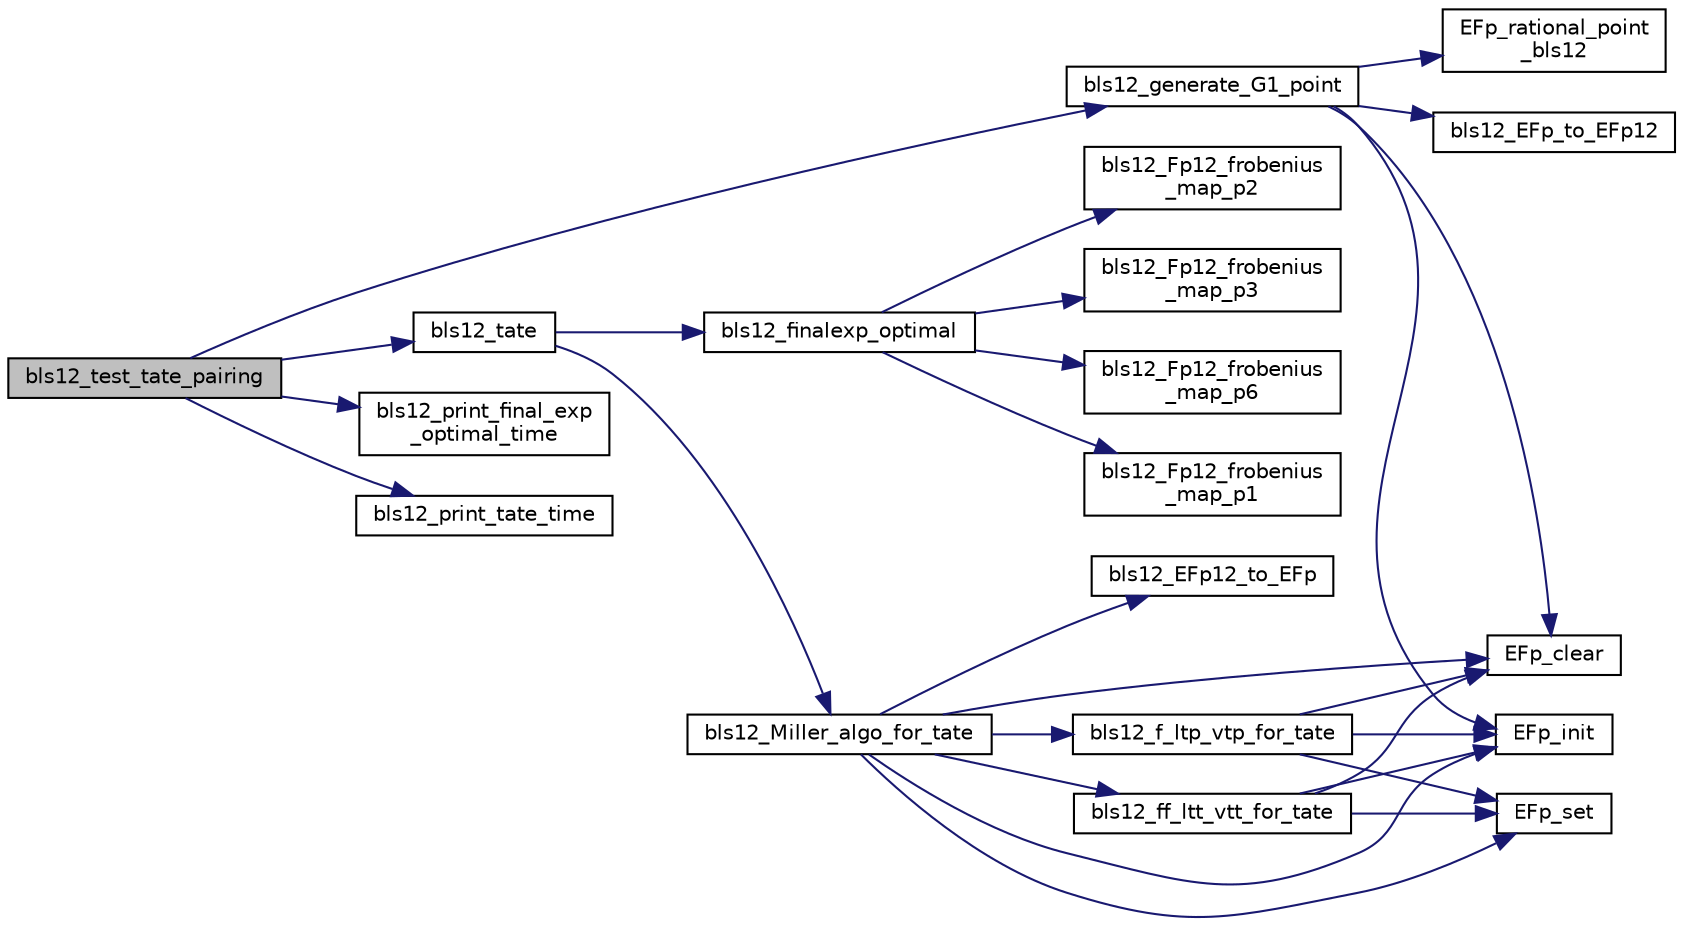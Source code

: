 digraph "bls12_test_tate_pairing"
{
  edge [fontname="Helvetica",fontsize="10",labelfontname="Helvetica",labelfontsize="10"];
  node [fontname="Helvetica",fontsize="10",shape=record];
  rankdir="LR";
  Node107 [label="bls12_test_tate_pairing",height=0.2,width=0.4,color="black", fillcolor="grey75", style="filled", fontcolor="black"];
  Node107 -> Node108 [color="midnightblue",fontsize="10",style="solid"];
  Node108 [label="bls12_generate_G1_point",height=0.2,width=0.4,color="black", fillcolor="white", style="filled",URL="$bls12__generate__points_8h.html#a72ef3b90d050e3eeb5395016e62ceaf1"];
  Node108 -> Node109 [color="midnightblue",fontsize="10",style="solid"];
  Node109 [label="bls12_EFp_to_EFp12",height=0.2,width=0.4,color="black", fillcolor="white", style="filled",URL="$bls12__twist_8h.html#a1fff3d9b5a4da8df91e68493d344cb6b"];
  Node108 -> Node110 [color="midnightblue",fontsize="10",style="solid"];
  Node110 [label="EFp_clear",height=0.2,width=0.4,color="black", fillcolor="white", style="filled",URL="$bn__efp_8h.html#a8d12aae9ceed0cf06fffc1dc2c2aae40"];
  Node108 -> Node111 [color="midnightblue",fontsize="10",style="solid"];
  Node111 [label="EFp_init",height=0.2,width=0.4,color="black", fillcolor="white", style="filled",URL="$bn__efp_8h.html#a2b1c0fe61a09134e31640f1565a48ed1"];
  Node108 -> Node112 [color="midnightblue",fontsize="10",style="solid"];
  Node112 [label="EFp_rational_point\l_bls12",height=0.2,width=0.4,color="black", fillcolor="white", style="filled",URL="$bn__efp_8h.html#a131fa3538790c33f2006d84b4a60f4e5"];
  Node107 -> Node113 [color="midnightblue",fontsize="10",style="solid"];
  Node113 [label="bls12_print_final_exp\l_optimal_time",height=0.2,width=0.4,color="black", fillcolor="white", style="filled",URL="$bls12__timeprint_8h.html#a6081f5bf171cdd0ca0de132ee1e92d53"];
  Node107 -> Node114 [color="midnightblue",fontsize="10",style="solid"];
  Node114 [label="bls12_print_tate_time",height=0.2,width=0.4,color="black", fillcolor="white", style="filled",URL="$bls12__timeprint_8h.html#a0c93bdff976e5aa44b2368b57ad6c049"];
  Node107 -> Node115 [color="midnightblue",fontsize="10",style="solid"];
  Node115 [label="bls12_tate",height=0.2,width=0.4,color="black", fillcolor="white", style="filled",URL="$bls12__pairings_8h.html#a83edc7fcbac2490ab67a1e6f746bdd68"];
  Node115 -> Node116 [color="midnightblue",fontsize="10",style="solid"];
  Node116 [label="bls12_finalexp_optimal",height=0.2,width=0.4,color="black", fillcolor="white", style="filled",URL="$bls12__finalexp_8h.html#a7ebeae6dd8ceff07d604ddb47a9cd2a1"];
  Node116 -> Node117 [color="midnightblue",fontsize="10",style="solid"];
  Node117 [label="bls12_Fp12_frobenius\l_map_p1",height=0.2,width=0.4,color="black", fillcolor="white", style="filled",URL="$bls12__frobenius_8h.html#a22e66a8db607710f331457d0a42b52a6"];
  Node116 -> Node118 [color="midnightblue",fontsize="10",style="solid"];
  Node118 [label="bls12_Fp12_frobenius\l_map_p2",height=0.2,width=0.4,color="black", fillcolor="white", style="filled",URL="$bls12__frobenius_8h.html#af6a38141d5aa4f0fc4361d12d8c05671"];
  Node116 -> Node119 [color="midnightblue",fontsize="10",style="solid"];
  Node119 [label="bls12_Fp12_frobenius\l_map_p3",height=0.2,width=0.4,color="black", fillcolor="white", style="filled",URL="$bls12__frobenius_8h.html#a8b383bddc2f7f902a85b73bea5d9d44d"];
  Node116 -> Node120 [color="midnightblue",fontsize="10",style="solid"];
  Node120 [label="bls12_Fp12_frobenius\l_map_p6",height=0.2,width=0.4,color="black", fillcolor="white", style="filled",URL="$bls12__frobenius_8h.html#ac7974480ad75b1a3ccb4ead7247abf15"];
  Node115 -> Node121 [color="midnightblue",fontsize="10",style="solid"];
  Node121 [label="bls12_Miller_algo_for_tate",height=0.2,width=0.4,color="black", fillcolor="white", style="filled",URL="$bls12__miller__tate_8h.html#a3e6c2d9558c05e1ab32f2c67b03287d5"];
  Node121 -> Node122 [color="midnightblue",fontsize="10",style="solid"];
  Node122 [label="bls12_EFp12_to_EFp",height=0.2,width=0.4,color="black", fillcolor="white", style="filled",URL="$bls12__twist_8h.html#ab400c20c7379b8092500f351fda16323"];
  Node121 -> Node123 [color="midnightblue",fontsize="10",style="solid"];
  Node123 [label="bls12_f_ltp_vtp_for_tate",height=0.2,width=0.4,color="black", fillcolor="white", style="filled",URL="$bls12__line__tate_8h.html#a1f80689fc6980972d6a85828147271a9"];
  Node123 -> Node110 [color="midnightblue",fontsize="10",style="solid"];
  Node123 -> Node111 [color="midnightblue",fontsize="10",style="solid"];
  Node123 -> Node124 [color="midnightblue",fontsize="10",style="solid"];
  Node124 [label="EFp_set",height=0.2,width=0.4,color="black", fillcolor="white", style="filled",URL="$bn__efp_8h.html#abb438750cc5bfec2da8cd2f3863a985f"];
  Node121 -> Node125 [color="midnightblue",fontsize="10",style="solid"];
  Node125 [label="bls12_ff_ltt_vtt_for_tate",height=0.2,width=0.4,color="black", fillcolor="white", style="filled",URL="$bls12__line__tate_8h.html#a91895df9737048f5ac59ee81633aa247"];
  Node125 -> Node110 [color="midnightblue",fontsize="10",style="solid"];
  Node125 -> Node111 [color="midnightblue",fontsize="10",style="solid"];
  Node125 -> Node124 [color="midnightblue",fontsize="10",style="solid"];
  Node121 -> Node110 [color="midnightblue",fontsize="10",style="solid"];
  Node121 -> Node111 [color="midnightblue",fontsize="10",style="solid"];
  Node121 -> Node124 [color="midnightblue",fontsize="10",style="solid"];
}
